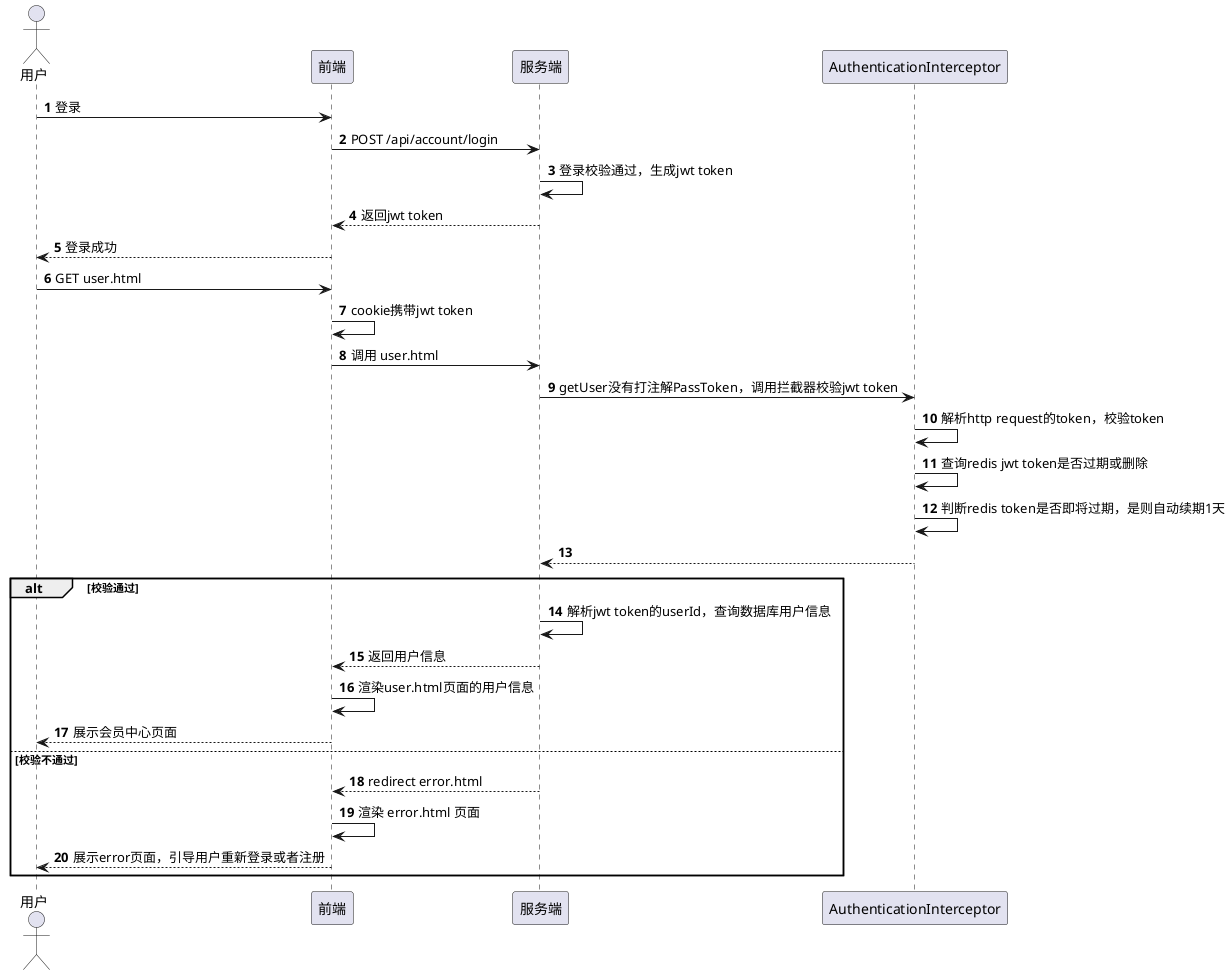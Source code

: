 @startuml
'https://plantuml.com/sequence-diagram

autonumber

actor 用户 as user

participant 前端 as frontend
participant 服务端 as server

user -> frontend: 登录
frontend -> server: POST /api/account/login
server -> server: 登录校验通过，生成jwt token
server --> frontend: 返回jwt token
frontend --> user: 登录成功

user -> frontend: GET user.html
frontend -> frontend: cookie携带jwt token
frontend -> server: 调用 user.html
server -> AuthenticationInterceptor: getUser没有打注解PassToken，调用拦截器校验jwt token
AuthenticationInterceptor -> AuthenticationInterceptor: 解析http request的token，校验token
AuthenticationInterceptor -> AuthenticationInterceptor: 查询redis jwt token是否过期或删除
AuthenticationInterceptor -> AuthenticationInterceptor: 判断redis token是否即将过期，是则自动续期1天
server <-- AuthenticationInterceptor

alt 校验通过
server -> server: 解析jwt token的userId，查询数据库用户信息
server --> frontend: 返回用户信息
frontend -> frontend: 渲染user.html页面的用户信息
frontend --> user: 展示会员中心页面

else 校验不通过
server --> frontend: redirect error.html
frontend -> frontend: 渲染 error.html 页面
frontend --> user: 展示error页面，引导用户重新登录或者注册
end

@enduml